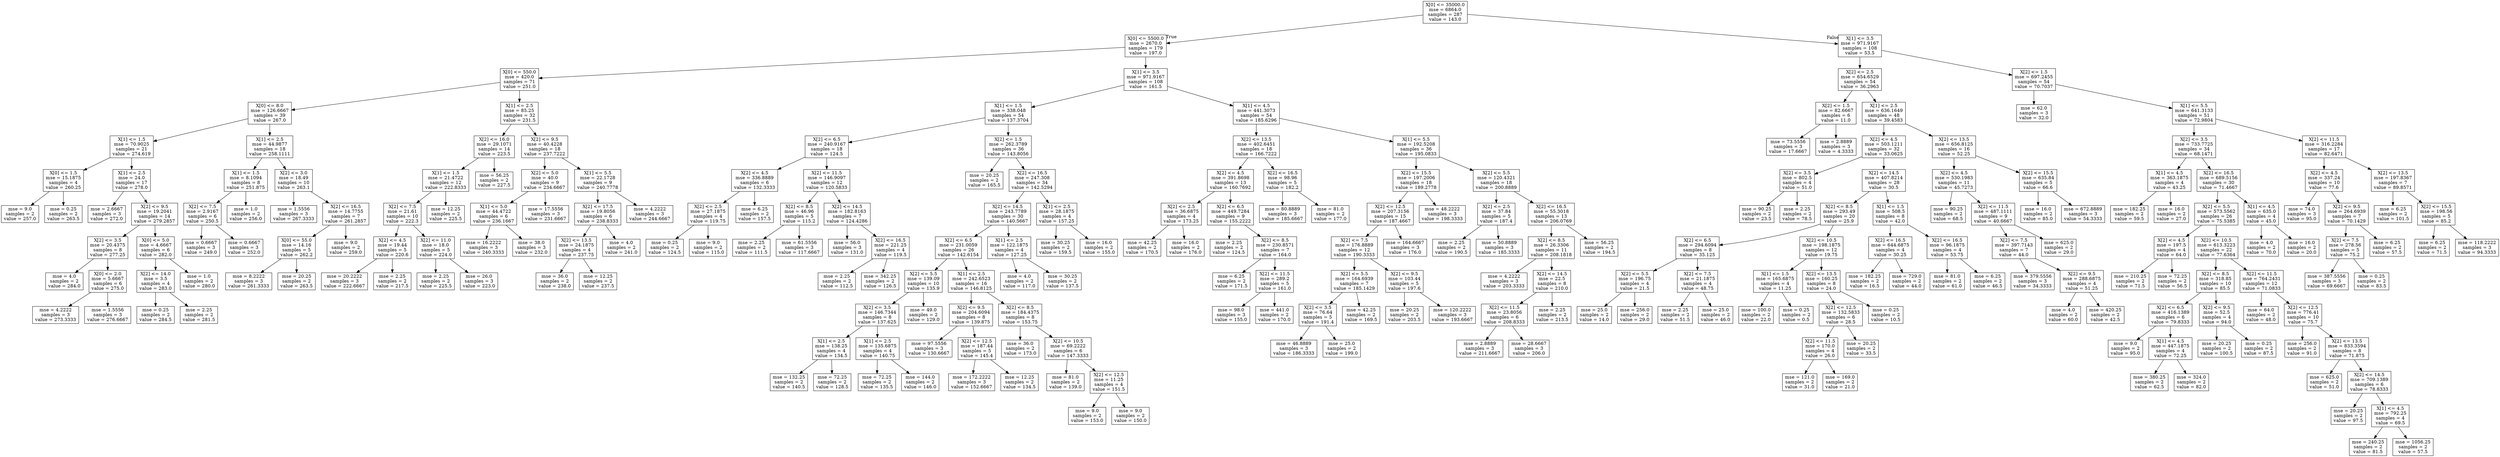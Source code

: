 digraph Tree {
node [shape=box] ;
0 [label="X[0] <= 35000.0\nmse = 6864.0\nsamples = 287\nvalue = 143.0"] ;
1 [label="X[0] <= 5500.0\nmse = 2670.0\nsamples = 179\nvalue = 197.0"] ;
0 -> 1 [labeldistance=2.5, labelangle=45, headlabel="True"] ;
2 [label="X[0] <= 550.0\nmse = 420.0\nsamples = 71\nvalue = 251.0"] ;
1 -> 2 ;
3 [label="X[0] <= 8.0\nmse = 126.6667\nsamples = 39\nvalue = 267.0"] ;
2 -> 3 ;
4 [label="X[1] <= 1.5\nmse = 70.9025\nsamples = 21\nvalue = 274.619"] ;
3 -> 4 ;
5 [label="X[0] <= 1.5\nmse = 15.1875\nsamples = 4\nvalue = 260.25"] ;
4 -> 5 ;
6 [label="mse = 9.0\nsamples = 2\nvalue = 257.0"] ;
5 -> 6 ;
7 [label="mse = 0.25\nsamples = 2\nvalue = 263.5"] ;
5 -> 7 ;
8 [label="X[1] <= 2.5\nmse = 24.0\nsamples = 17\nvalue = 278.0"] ;
4 -> 8 ;
9 [label="mse = 2.6667\nsamples = 3\nvalue = 272.0"] ;
8 -> 9 ;
10 [label="X[2] <= 9.5\nmse = 19.2041\nsamples = 14\nvalue = 279.2857"] ;
8 -> 10 ;
11 [label="X[2] <= 3.5\nmse = 20.4375\nsamples = 8\nvalue = 277.25"] ;
10 -> 11 ;
12 [label="mse = 4.0\nsamples = 2\nvalue = 284.0"] ;
11 -> 12 ;
13 [label="X[0] <= 2.0\nmse = 5.6667\nsamples = 6\nvalue = 275.0"] ;
11 -> 13 ;
14 [label="mse = 4.2222\nsamples = 3\nvalue = 273.3333"] ;
13 -> 14 ;
15 [label="mse = 1.5556\nsamples = 3\nvalue = 276.6667"] ;
13 -> 15 ;
16 [label="X[0] <= 5.0\nmse = 4.6667\nsamples = 6\nvalue = 282.0"] ;
10 -> 16 ;
17 [label="X[2] <= 14.0\nmse = 3.5\nsamples = 4\nvalue = 283.0"] ;
16 -> 17 ;
18 [label="mse = 0.25\nsamples = 2\nvalue = 284.5"] ;
17 -> 18 ;
19 [label="mse = 2.25\nsamples = 2\nvalue = 281.5"] ;
17 -> 19 ;
20 [label="mse = 1.0\nsamples = 2\nvalue = 280.0"] ;
16 -> 20 ;
21 [label="X[1] <= 2.5\nmse = 44.9877\nsamples = 18\nvalue = 258.1111"] ;
3 -> 21 ;
22 [label="X[1] <= 1.5\nmse = 8.1094\nsamples = 8\nvalue = 251.875"] ;
21 -> 22 ;
23 [label="X[2] <= 7.5\nmse = 2.9167\nsamples = 6\nvalue = 250.5"] ;
22 -> 23 ;
24 [label="mse = 0.6667\nsamples = 3\nvalue = 249.0"] ;
23 -> 24 ;
25 [label="mse = 0.6667\nsamples = 3\nvalue = 252.0"] ;
23 -> 25 ;
26 [label="mse = 1.0\nsamples = 2\nvalue = 256.0"] ;
22 -> 26 ;
27 [label="X[2] <= 3.0\nmse = 18.49\nsamples = 10\nvalue = 263.1"] ;
21 -> 27 ;
28 [label="mse = 1.5556\nsamples = 3\nvalue = 267.3333"] ;
27 -> 28 ;
29 [label="X[2] <= 16.5\nmse = 14.7755\nsamples = 7\nvalue = 261.2857"] ;
27 -> 29 ;
30 [label="X[0] <= 55.0\nmse = 14.16\nsamples = 5\nvalue = 262.2"] ;
29 -> 30 ;
31 [label="mse = 8.2222\nsamples = 3\nvalue = 261.3333"] ;
30 -> 31 ;
32 [label="mse = 20.25\nsamples = 2\nvalue = 263.5"] ;
30 -> 32 ;
33 [label="mse = 9.0\nsamples = 2\nvalue = 259.0"] ;
29 -> 33 ;
34 [label="X[1] <= 2.5\nmse = 85.25\nsamples = 32\nvalue = 231.5"] ;
2 -> 34 ;
35 [label="X[2] <= 16.0\nmse = 29.1071\nsamples = 14\nvalue = 223.5"] ;
34 -> 35 ;
36 [label="X[1] <= 1.5\nmse = 21.4722\nsamples = 12\nvalue = 222.8333"] ;
35 -> 36 ;
37 [label="X[2] <= 7.5\nmse = 21.61\nsamples = 10\nvalue = 222.3"] ;
36 -> 37 ;
38 [label="X[2] <= 4.5\nmse = 19.44\nsamples = 5\nvalue = 220.6"] ;
37 -> 38 ;
39 [label="mse = 20.2222\nsamples = 3\nvalue = 222.6667"] ;
38 -> 39 ;
40 [label="mse = 2.25\nsamples = 2\nvalue = 217.5"] ;
38 -> 40 ;
41 [label="X[2] <= 11.0\nmse = 18.0\nsamples = 5\nvalue = 224.0"] ;
37 -> 41 ;
42 [label="mse = 2.25\nsamples = 2\nvalue = 225.5"] ;
41 -> 42 ;
43 [label="mse = 26.0\nsamples = 3\nvalue = 223.0"] ;
41 -> 43 ;
44 [label="mse = 12.25\nsamples = 2\nvalue = 225.5"] ;
36 -> 44 ;
45 [label="mse = 56.25\nsamples = 2\nvalue = 227.5"] ;
35 -> 45 ;
46 [label="X[2] <= 9.5\nmse = 40.4228\nsamples = 18\nvalue = 237.7222"] ;
34 -> 46 ;
47 [label="X[2] <= 5.0\nmse = 40.0\nsamples = 9\nvalue = 234.6667"] ;
46 -> 47 ;
48 [label="X[1] <= 5.0\nmse = 44.4722\nsamples = 6\nvalue = 236.1667"] ;
47 -> 48 ;
49 [label="mse = 16.2222\nsamples = 3\nvalue = 240.3333"] ;
48 -> 49 ;
50 [label="mse = 38.0\nsamples = 3\nvalue = 232.0"] ;
48 -> 50 ;
51 [label="mse = 17.5556\nsamples = 3\nvalue = 231.6667"] ;
47 -> 51 ;
52 [label="X[1] <= 5.5\nmse = 22.1728\nsamples = 9\nvalue = 240.7778"] ;
46 -> 52 ;
53 [label="X[2] <= 17.5\nmse = 19.8056\nsamples = 6\nvalue = 238.8333"] ;
52 -> 53 ;
54 [label="X[2] <= 13.5\nmse = 24.1875\nsamples = 4\nvalue = 237.75"] ;
53 -> 54 ;
55 [label="mse = 36.0\nsamples = 2\nvalue = 238.0"] ;
54 -> 55 ;
56 [label="mse = 12.25\nsamples = 2\nvalue = 237.5"] ;
54 -> 56 ;
57 [label="mse = 4.0\nsamples = 2\nvalue = 241.0"] ;
53 -> 57 ;
58 [label="mse = 4.2222\nsamples = 3\nvalue = 244.6667"] ;
52 -> 58 ;
59 [label="X[1] <= 3.5\nmse = 971.9167\nsamples = 108\nvalue = 161.5"] ;
1 -> 59 ;
60 [label="X[1] <= 1.5\nmse = 338.048\nsamples = 54\nvalue = 137.3704"] ;
59 -> 60 ;
61 [label="X[2] <= 6.5\nmse = 240.9167\nsamples = 18\nvalue = 124.5"] ;
60 -> 61 ;
62 [label="X[2] <= 4.5\nmse = 336.8889\nsamples = 6\nvalue = 132.3333"] ;
61 -> 62 ;
63 [label="X[2] <= 2.5\nmse = 27.1875\nsamples = 4\nvalue = 119.75"] ;
62 -> 63 ;
64 [label="mse = 0.25\nsamples = 2\nvalue = 124.5"] ;
63 -> 64 ;
65 [label="mse = 9.0\nsamples = 2\nvalue = 115.0"] ;
63 -> 65 ;
66 [label="mse = 6.25\nsamples = 2\nvalue = 157.5"] ;
62 -> 66 ;
67 [label="X[2] <= 11.5\nmse = 146.9097\nsamples = 12\nvalue = 120.5833"] ;
61 -> 67 ;
68 [label="X[2] <= 8.5\nmse = 46.96\nsamples = 5\nvalue = 115.2"] ;
67 -> 68 ;
69 [label="mse = 2.25\nsamples = 2\nvalue = 111.5"] ;
68 -> 69 ;
70 [label="mse = 61.5556\nsamples = 3\nvalue = 117.6667"] ;
68 -> 70 ;
71 [label="X[2] <= 14.5\nmse = 182.8163\nsamples = 7\nvalue = 124.4286"] ;
67 -> 71 ;
72 [label="mse = 56.0\nsamples = 3\nvalue = 131.0"] ;
71 -> 72 ;
73 [label="X[2] <= 16.5\nmse = 221.25\nsamples = 4\nvalue = 119.5"] ;
71 -> 73 ;
74 [label="mse = 2.25\nsamples = 2\nvalue = 112.5"] ;
73 -> 74 ;
75 [label="mse = 342.25\nsamples = 2\nvalue = 126.5"] ;
73 -> 75 ;
76 [label="X[2] <= 1.5\nmse = 262.3789\nsamples = 36\nvalue = 143.8056"] ;
60 -> 76 ;
77 [label="mse = 20.25\nsamples = 2\nvalue = 165.5"] ;
76 -> 77 ;
78 [label="X[2] <= 16.5\nmse = 247.308\nsamples = 34\nvalue = 142.5294"] ;
76 -> 78 ;
79 [label="X[2] <= 14.5\nmse = 243.7789\nsamples = 30\nvalue = 140.5667"] ;
78 -> 79 ;
80 [label="X[2] <= 6.5\nmse = 231.0059\nsamples = 26\nvalue = 142.6154"] ;
79 -> 80 ;
81 [label="X[2] <= 5.5\nmse = 139.09\nsamples = 10\nvalue = 135.9"] ;
80 -> 81 ;
82 [label="X[2] <= 3.5\nmse = 146.7344\nsamples = 8\nvalue = 137.625"] ;
81 -> 82 ;
83 [label="X[1] <= 2.5\nmse = 138.25\nsamples = 4\nvalue = 134.5"] ;
82 -> 83 ;
84 [label="mse = 132.25\nsamples = 2\nvalue = 140.5"] ;
83 -> 84 ;
85 [label="mse = 72.25\nsamples = 2\nvalue = 128.5"] ;
83 -> 85 ;
86 [label="X[1] <= 2.5\nmse = 135.6875\nsamples = 4\nvalue = 140.75"] ;
82 -> 86 ;
87 [label="mse = 72.25\nsamples = 2\nvalue = 135.5"] ;
86 -> 87 ;
88 [label="mse = 144.0\nsamples = 2\nvalue = 146.0"] ;
86 -> 88 ;
89 [label="mse = 49.0\nsamples = 2\nvalue = 129.0"] ;
81 -> 89 ;
90 [label="X[1] <= 2.5\nmse = 242.6523\nsamples = 16\nvalue = 146.8125"] ;
80 -> 90 ;
91 [label="X[2] <= 9.5\nmse = 204.6094\nsamples = 8\nvalue = 139.875"] ;
90 -> 91 ;
92 [label="mse = 97.5556\nsamples = 3\nvalue = 130.6667"] ;
91 -> 92 ;
93 [label="X[2] <= 12.5\nmse = 187.44\nsamples = 5\nvalue = 145.4"] ;
91 -> 93 ;
94 [label="mse = 172.2222\nsamples = 3\nvalue = 152.6667"] ;
93 -> 94 ;
95 [label="mse = 12.25\nsamples = 2\nvalue = 134.5"] ;
93 -> 95 ;
96 [label="X[2] <= 8.5\nmse = 184.4375\nsamples = 8\nvalue = 153.75"] ;
90 -> 96 ;
97 [label="mse = 36.0\nsamples = 2\nvalue = 173.0"] ;
96 -> 97 ;
98 [label="X[2] <= 10.5\nmse = 69.2222\nsamples = 6\nvalue = 147.3333"] ;
96 -> 98 ;
99 [label="mse = 81.0\nsamples = 2\nvalue = 139.0"] ;
98 -> 99 ;
100 [label="X[2] <= 12.5\nmse = 11.25\nsamples = 4\nvalue = 151.5"] ;
98 -> 100 ;
101 [label="mse = 9.0\nsamples = 2\nvalue = 153.0"] ;
100 -> 101 ;
102 [label="mse = 9.0\nsamples = 2\nvalue = 150.0"] ;
100 -> 102 ;
103 [label="X[1] <= 2.5\nmse = 122.1875\nsamples = 4\nvalue = 127.25"] ;
79 -> 103 ;
104 [label="mse = 4.0\nsamples = 2\nvalue = 117.0"] ;
103 -> 104 ;
105 [label="mse = 30.25\nsamples = 2\nvalue = 137.5"] ;
103 -> 105 ;
106 [label="X[1] <= 2.5\nmse = 28.1875\nsamples = 4\nvalue = 157.25"] ;
78 -> 106 ;
107 [label="mse = 30.25\nsamples = 2\nvalue = 159.5"] ;
106 -> 107 ;
108 [label="mse = 16.0\nsamples = 2\nvalue = 155.0"] ;
106 -> 108 ;
109 [label="X[1] <= 4.5\nmse = 441.3073\nsamples = 54\nvalue = 185.6296"] ;
59 -> 109 ;
110 [label="X[2] <= 13.5\nmse = 402.6451\nsamples = 18\nvalue = 166.7222"] ;
109 -> 110 ;
111 [label="X[2] <= 4.5\nmse = 391.8698\nsamples = 13\nvalue = 160.7692"] ;
110 -> 111 ;
112 [label="X[2] <= 2.5\nmse = 36.6875\nsamples = 4\nvalue = 173.25"] ;
111 -> 112 ;
113 [label="mse = 42.25\nsamples = 2\nvalue = 170.5"] ;
112 -> 113 ;
114 [label="mse = 16.0\nsamples = 2\nvalue = 176.0"] ;
112 -> 114 ;
115 [label="X[2] <= 6.5\nmse = 449.7284\nsamples = 9\nvalue = 155.2222"] ;
111 -> 115 ;
116 [label="mse = 2.25\nsamples = 2\nvalue = 124.5"] ;
115 -> 116 ;
117 [label="X[2] <= 8.5\nmse = 230.8571\nsamples = 7\nvalue = 164.0"] ;
115 -> 117 ;
118 [label="mse = 6.25\nsamples = 2\nvalue = 171.5"] ;
117 -> 118 ;
119 [label="X[2] <= 11.5\nmse = 289.2\nsamples = 5\nvalue = 161.0"] ;
117 -> 119 ;
120 [label="mse = 98.0\nsamples = 3\nvalue = 155.0"] ;
119 -> 120 ;
121 [label="mse = 441.0\nsamples = 2\nvalue = 170.0"] ;
119 -> 121 ;
122 [label="X[2] <= 16.5\nmse = 98.96\nsamples = 5\nvalue = 182.2"] ;
110 -> 122 ;
123 [label="mse = 80.8889\nsamples = 3\nvalue = 185.6667"] ;
122 -> 123 ;
124 [label="mse = 81.0\nsamples = 2\nvalue = 177.0"] ;
122 -> 124 ;
125 [label="X[1] <= 5.5\nmse = 192.5208\nsamples = 36\nvalue = 195.0833"] ;
109 -> 125 ;
126 [label="X[2] <= 15.5\nmse = 197.2006\nsamples = 18\nvalue = 189.2778"] ;
125 -> 126 ;
127 [label="X[2] <= 12.5\nmse = 207.3156\nsamples = 15\nvalue = 187.4667"] ;
126 -> 127 ;
128 [label="X[2] <= 7.5\nmse = 176.8889\nsamples = 12\nvalue = 190.3333"] ;
127 -> 128 ;
129 [label="X[2] <= 5.5\nmse = 164.6939\nsamples = 7\nvalue = 185.1429"] ;
128 -> 129 ;
130 [label="X[2] <= 3.5\nmse = 76.64\nsamples = 5\nvalue = 191.4"] ;
129 -> 130 ;
131 [label="mse = 46.8889\nsamples = 3\nvalue = 186.3333"] ;
130 -> 131 ;
132 [label="mse = 25.0\nsamples = 2\nvalue = 199.0"] ;
130 -> 132 ;
133 [label="mse = 42.25\nsamples = 2\nvalue = 169.5"] ;
129 -> 133 ;
134 [label="X[2] <= 9.5\nmse = 103.44\nsamples = 5\nvalue = 197.6"] ;
128 -> 134 ;
135 [label="mse = 20.25\nsamples = 2\nvalue = 203.5"] ;
134 -> 135 ;
136 [label="mse = 120.2222\nsamples = 3\nvalue = 193.6667"] ;
134 -> 136 ;
137 [label="mse = 164.6667\nsamples = 3\nvalue = 176.0"] ;
127 -> 137 ;
138 [label="mse = 48.2222\nsamples = 3\nvalue = 198.3333"] ;
126 -> 138 ;
139 [label="X[2] <= 5.5\nmse = 120.4321\nsamples = 18\nvalue = 200.8889"] ;
125 -> 139 ;
140 [label="X[2] <= 2.5\nmse = 37.84\nsamples = 5\nvalue = 187.4"] ;
139 -> 140 ;
141 [label="mse = 2.25\nsamples = 2\nvalue = 190.5"] ;
140 -> 141 ;
142 [label="mse = 50.8889\nsamples = 3\nvalue = 185.3333"] ;
140 -> 142 ;
143 [label="X[2] <= 16.5\nmse = 55.3018\nsamples = 13\nvalue = 206.0769"] ;
139 -> 143 ;
144 [label="X[2] <= 8.5\nmse = 26.3306\nsamples = 11\nvalue = 208.1818"] ;
143 -> 144 ;
145 [label="mse = 4.2222\nsamples = 3\nvalue = 203.3333"] ;
144 -> 145 ;
146 [label="X[2] <= 14.5\nmse = 22.5\nsamples = 8\nvalue = 210.0"] ;
144 -> 146 ;
147 [label="X[2] <= 11.5\nmse = 23.8056\nsamples = 6\nvalue = 208.8333"] ;
146 -> 147 ;
148 [label="mse = 2.8889\nsamples = 3\nvalue = 211.6667"] ;
147 -> 148 ;
149 [label="mse = 28.6667\nsamples = 3\nvalue = 206.0"] ;
147 -> 149 ;
150 [label="mse = 2.25\nsamples = 2\nvalue = 213.5"] ;
146 -> 150 ;
151 [label="mse = 56.25\nsamples = 2\nvalue = 194.5"] ;
143 -> 151 ;
152 [label="X[1] <= 3.5\nmse = 971.9167\nsamples = 108\nvalue = 53.5"] ;
0 -> 152 [labeldistance=2.5, labelangle=-45, headlabel="False"] ;
153 [label="X[2] <= 2.5\nmse = 654.6529\nsamples = 54\nvalue = 36.2963"] ;
152 -> 153 ;
154 [label="X[2] <= 1.5\nmse = 82.6667\nsamples = 6\nvalue = 11.0"] ;
153 -> 154 ;
155 [label="mse = 73.5556\nsamples = 3\nvalue = 17.6667"] ;
154 -> 155 ;
156 [label="mse = 2.8889\nsamples = 3\nvalue = 4.3333"] ;
154 -> 156 ;
157 [label="X[1] <= 2.5\nmse = 636.1649\nsamples = 48\nvalue = 39.4583"] ;
153 -> 157 ;
158 [label="X[2] <= 4.5\nmse = 503.1211\nsamples = 32\nvalue = 33.0625"] ;
157 -> 158 ;
159 [label="X[2] <= 3.5\nmse = 802.5\nsamples = 4\nvalue = 51.0"] ;
158 -> 159 ;
160 [label="mse = 90.25\nsamples = 2\nvalue = 23.5"] ;
159 -> 160 ;
161 [label="mse = 2.25\nsamples = 2\nvalue = 78.5"] ;
159 -> 161 ;
162 [label="X[2] <= 14.5\nmse = 407.8214\nsamples = 28\nvalue = 30.5"] ;
158 -> 162 ;
163 [label="X[2] <= 8.5\nmse = 293.49\nsamples = 20\nvalue = 25.9"] ;
162 -> 163 ;
164 [label="X[2] <= 6.5\nmse = 294.6094\nsamples = 8\nvalue = 35.125"] ;
163 -> 164 ;
165 [label="X[2] <= 5.5\nmse = 196.75\nsamples = 4\nvalue = 21.5"] ;
164 -> 165 ;
166 [label="mse = 25.0\nsamples = 2\nvalue = 14.0"] ;
165 -> 166 ;
167 [label="mse = 256.0\nsamples = 2\nvalue = 29.0"] ;
165 -> 167 ;
168 [label="X[2] <= 7.5\nmse = 21.1875\nsamples = 4\nvalue = 48.75"] ;
164 -> 168 ;
169 [label="mse = 2.25\nsamples = 2\nvalue = 51.5"] ;
168 -> 169 ;
170 [label="mse = 25.0\nsamples = 2\nvalue = 46.0"] ;
168 -> 170 ;
171 [label="X[2] <= 10.5\nmse = 198.1875\nsamples = 12\nvalue = 19.75"] ;
163 -> 171 ;
172 [label="X[1] <= 1.5\nmse = 165.6875\nsamples = 4\nvalue = 11.25"] ;
171 -> 172 ;
173 [label="mse = 100.0\nsamples = 2\nvalue = 22.0"] ;
172 -> 173 ;
174 [label="mse = 0.25\nsamples = 2\nvalue = 0.5"] ;
172 -> 174 ;
175 [label="X[2] <= 13.5\nmse = 160.25\nsamples = 8\nvalue = 24.0"] ;
171 -> 175 ;
176 [label="X[2] <= 12.5\nmse = 132.5833\nsamples = 6\nvalue = 28.5"] ;
175 -> 176 ;
177 [label="X[2] <= 11.5\nmse = 170.0\nsamples = 4\nvalue = 26.0"] ;
176 -> 177 ;
178 [label="mse = 121.0\nsamples = 2\nvalue = 31.0"] ;
177 -> 178 ;
179 [label="mse = 169.0\nsamples = 2\nvalue = 21.0"] ;
177 -> 179 ;
180 [label="mse = 20.25\nsamples = 2\nvalue = 33.5"] ;
176 -> 180 ;
181 [label="mse = 0.25\nsamples = 2\nvalue = 10.5"] ;
175 -> 181 ;
182 [label="X[1] <= 1.5\nmse = 508.5\nsamples = 8\nvalue = 42.0"] ;
162 -> 182 ;
183 [label="X[2] <= 16.5\nmse = 644.6875\nsamples = 4\nvalue = 30.25"] ;
182 -> 183 ;
184 [label="mse = 182.25\nsamples = 2\nvalue = 16.5"] ;
183 -> 184 ;
185 [label="mse = 729.0\nsamples = 2\nvalue = 44.0"] ;
183 -> 185 ;
186 [label="X[2] <= 16.5\nmse = 96.1875\nsamples = 4\nvalue = 53.75"] ;
182 -> 186 ;
187 [label="mse = 81.0\nsamples = 2\nvalue = 61.0"] ;
186 -> 187 ;
188 [label="mse = 6.25\nsamples = 2\nvalue = 46.5"] ;
186 -> 188 ;
189 [label="X[2] <= 13.5\nmse = 656.8125\nsamples = 16\nvalue = 52.25"] ;
157 -> 189 ;
190 [label="X[2] <= 4.5\nmse = 530.1983\nsamples = 11\nvalue = 45.7273"] ;
189 -> 190 ;
191 [label="mse = 90.25\nsamples = 2\nvalue = 68.5"] ;
190 -> 191 ;
192 [label="X[2] <= 11.5\nmse = 487.1111\nsamples = 9\nvalue = 40.6667"] ;
190 -> 192 ;
193 [label="X[2] <= 7.5\nmse = 397.7143\nsamples = 7\nvalue = 44.0"] ;
192 -> 193 ;
194 [label="mse = 379.5556\nsamples = 3\nvalue = 34.3333"] ;
193 -> 194 ;
195 [label="X[2] <= 9.5\nmse = 288.6875\nsamples = 4\nvalue = 51.25"] ;
193 -> 195 ;
196 [label="mse = 4.0\nsamples = 2\nvalue = 60.0"] ;
195 -> 196 ;
197 [label="mse = 420.25\nsamples = 2\nvalue = 42.5"] ;
195 -> 197 ;
198 [label="mse = 625.0\nsamples = 2\nvalue = 29.0"] ;
192 -> 198 ;
199 [label="X[2] <= 15.5\nmse = 635.84\nsamples = 5\nvalue = 66.6"] ;
189 -> 199 ;
200 [label="mse = 16.0\nsamples = 2\nvalue = 85.0"] ;
199 -> 200 ;
201 [label="mse = 672.8889\nsamples = 3\nvalue = 54.3333"] ;
199 -> 201 ;
202 [label="X[2] <= 1.5\nmse = 697.2455\nsamples = 54\nvalue = 70.7037"] ;
152 -> 202 ;
203 [label="mse = 62.0\nsamples = 3\nvalue = 32.0"] ;
202 -> 203 ;
204 [label="X[1] <= 5.5\nmse = 641.3133\nsamples = 51\nvalue = 72.9804"] ;
202 -> 204 ;
205 [label="X[2] <= 3.5\nmse = 733.7725\nsamples = 34\nvalue = 68.1471"] ;
204 -> 205 ;
206 [label="X[1] <= 4.5\nmse = 363.1875\nsamples = 4\nvalue = 43.25"] ;
205 -> 206 ;
207 [label="mse = 182.25\nsamples = 2\nvalue = 59.5"] ;
206 -> 207 ;
208 [label="mse = 16.0\nsamples = 2\nvalue = 27.0"] ;
206 -> 208 ;
209 [label="X[2] <= 16.5\nmse = 689.5156\nsamples = 30\nvalue = 71.4667"] ;
205 -> 209 ;
210 [label="X[2] <= 5.5\nmse = 573.5562\nsamples = 26\nvalue = 75.5385"] ;
209 -> 210 ;
211 [label="X[2] <= 4.5\nmse = 197.5\nsamples = 4\nvalue = 64.0"] ;
210 -> 211 ;
212 [label="mse = 210.25\nsamples = 2\nvalue = 71.5"] ;
211 -> 212 ;
213 [label="mse = 72.25\nsamples = 2\nvalue = 56.5"] ;
211 -> 213 ;
214 [label="X[2] <= 10.5\nmse = 613.3223\nsamples = 22\nvalue = 77.6364"] ;
210 -> 214 ;
215 [label="X[2] <= 8.5\nmse = 318.85\nsamples = 10\nvalue = 85.5"] ;
214 -> 215 ;
216 [label="X[2] <= 6.5\nmse = 416.1389\nsamples = 6\nvalue = 79.8333"] ;
215 -> 216 ;
217 [label="mse = 9.0\nsamples = 2\nvalue = 95.0"] ;
216 -> 217 ;
218 [label="X[1] <= 4.5\nmse = 447.1875\nsamples = 4\nvalue = 72.25"] ;
216 -> 218 ;
219 [label="mse = 380.25\nsamples = 2\nvalue = 62.5"] ;
218 -> 219 ;
220 [label="mse = 324.0\nsamples = 2\nvalue = 82.0"] ;
218 -> 220 ;
221 [label="X[2] <= 9.5\nmse = 52.5\nsamples = 4\nvalue = 94.0"] ;
215 -> 221 ;
222 [label="mse = 20.25\nsamples = 2\nvalue = 100.5"] ;
221 -> 222 ;
223 [label="mse = 0.25\nsamples = 2\nvalue = 87.5"] ;
221 -> 223 ;
224 [label="X[2] <= 11.5\nmse = 764.2431\nsamples = 12\nvalue = 71.0833"] ;
214 -> 224 ;
225 [label="mse = 64.0\nsamples = 2\nvalue = 48.0"] ;
224 -> 225 ;
226 [label="X[2] <= 12.5\nmse = 776.41\nsamples = 10\nvalue = 75.7"] ;
224 -> 226 ;
227 [label="mse = 256.0\nsamples = 2\nvalue = 91.0"] ;
226 -> 227 ;
228 [label="X[2] <= 13.5\nmse = 833.3594\nsamples = 8\nvalue = 71.875"] ;
226 -> 228 ;
229 [label="mse = 625.0\nsamples = 2\nvalue = 51.0"] ;
228 -> 229 ;
230 [label="X[2] <= 14.5\nmse = 709.1389\nsamples = 6\nvalue = 78.8333"] ;
228 -> 230 ;
231 [label="mse = 20.25\nsamples = 2\nvalue = 97.5"] ;
230 -> 231 ;
232 [label="X[1] <= 4.5\nmse = 792.25\nsamples = 4\nvalue = 69.5"] ;
230 -> 232 ;
233 [label="mse = 240.25\nsamples = 2\nvalue = 81.5"] ;
232 -> 233 ;
234 [label="mse = 1056.25\nsamples = 2\nvalue = 57.5"] ;
232 -> 234 ;
235 [label="X[1] <= 4.5\nmse = 635.0\nsamples = 4\nvalue = 45.0"] ;
209 -> 235 ;
236 [label="mse = 4.0\nsamples = 2\nvalue = 70.0"] ;
235 -> 236 ;
237 [label="mse = 16.0\nsamples = 2\nvalue = 20.0"] ;
235 -> 237 ;
238 [label="X[2] <= 11.5\nmse = 316.2284\nsamples = 17\nvalue = 82.6471"] ;
204 -> 238 ;
239 [label="X[2] <= 4.5\nmse = 337.24\nsamples = 10\nvalue = 77.6"] ;
238 -> 239 ;
240 [label="mse = 74.0\nsamples = 3\nvalue = 95.0"] ;
239 -> 240 ;
241 [label="X[2] <= 9.5\nmse = 264.6939\nsamples = 7\nvalue = 70.1429"] ;
239 -> 241 ;
242 [label="X[2] <= 7.5\nmse = 278.56\nsamples = 5\nvalue = 75.2"] ;
241 -> 242 ;
243 [label="mse = 387.5556\nsamples = 3\nvalue = 69.6667"] ;
242 -> 243 ;
244 [label="mse = 0.25\nsamples = 2\nvalue = 83.5"] ;
242 -> 244 ;
245 [label="mse = 6.25\nsamples = 2\nvalue = 57.5"] ;
241 -> 245 ;
246 [label="X[2] <= 13.5\nmse = 197.8367\nsamples = 7\nvalue = 89.8571"] ;
238 -> 246 ;
247 [label="mse = 6.25\nsamples = 2\nvalue = 101.5"] ;
246 -> 247 ;
248 [label="X[2] <= 15.5\nmse = 198.56\nsamples = 5\nvalue = 85.2"] ;
246 -> 248 ;
249 [label="mse = 6.25\nsamples = 2\nvalue = 71.5"] ;
248 -> 249 ;
250 [label="mse = 118.2222\nsamples = 3\nvalue = 94.3333"] ;
248 -> 250 ;
}